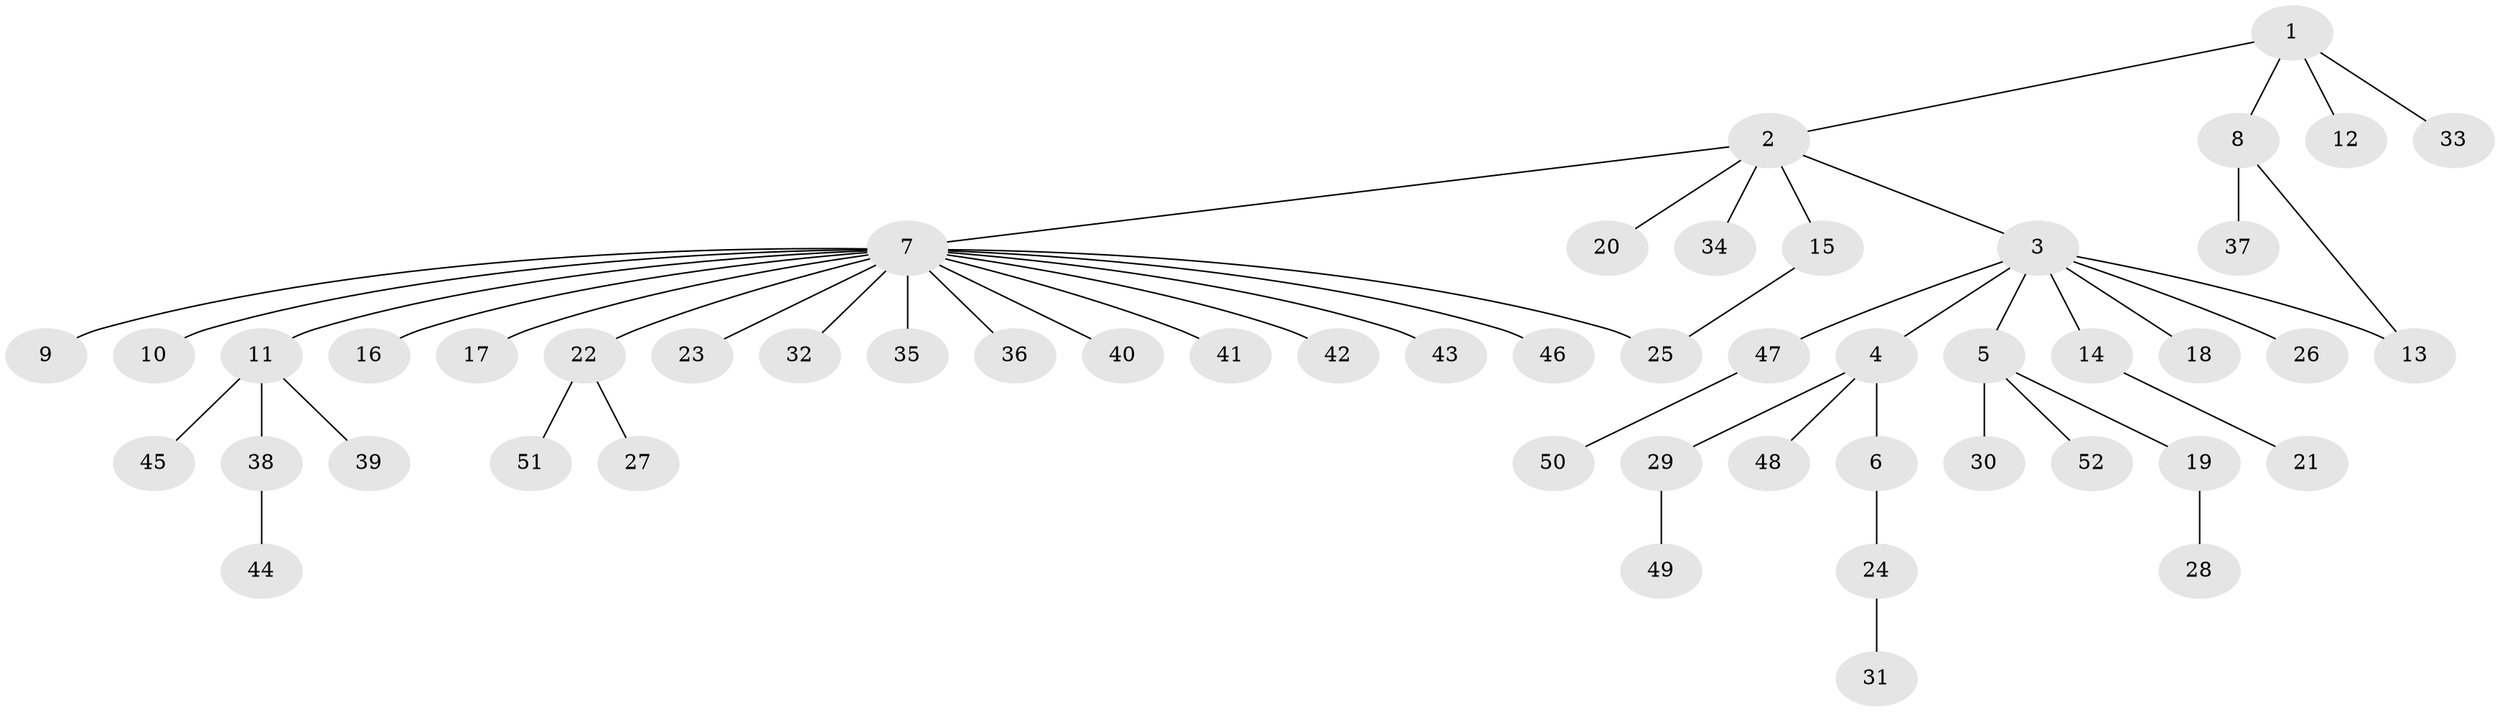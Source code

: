 // Generated by graph-tools (version 1.1) at 2025/11/02/27/25 16:11:10]
// undirected, 52 vertices, 53 edges
graph export_dot {
graph [start="1"]
  node [color=gray90,style=filled];
  1;
  2;
  3;
  4;
  5;
  6;
  7;
  8;
  9;
  10;
  11;
  12;
  13;
  14;
  15;
  16;
  17;
  18;
  19;
  20;
  21;
  22;
  23;
  24;
  25;
  26;
  27;
  28;
  29;
  30;
  31;
  32;
  33;
  34;
  35;
  36;
  37;
  38;
  39;
  40;
  41;
  42;
  43;
  44;
  45;
  46;
  47;
  48;
  49;
  50;
  51;
  52;
  1 -- 2;
  1 -- 8;
  1 -- 12;
  1 -- 33;
  2 -- 3;
  2 -- 7;
  2 -- 15;
  2 -- 20;
  2 -- 34;
  3 -- 4;
  3 -- 5;
  3 -- 13;
  3 -- 14;
  3 -- 18;
  3 -- 26;
  3 -- 47;
  4 -- 6;
  4 -- 29;
  4 -- 48;
  5 -- 19;
  5 -- 30;
  5 -- 52;
  6 -- 24;
  7 -- 9;
  7 -- 10;
  7 -- 11;
  7 -- 16;
  7 -- 17;
  7 -- 22;
  7 -- 23;
  7 -- 25;
  7 -- 32;
  7 -- 35;
  7 -- 36;
  7 -- 40;
  7 -- 41;
  7 -- 42;
  7 -- 43;
  7 -- 46;
  8 -- 13;
  8 -- 37;
  11 -- 38;
  11 -- 39;
  11 -- 45;
  14 -- 21;
  15 -- 25;
  19 -- 28;
  22 -- 27;
  22 -- 51;
  24 -- 31;
  29 -- 49;
  38 -- 44;
  47 -- 50;
}
